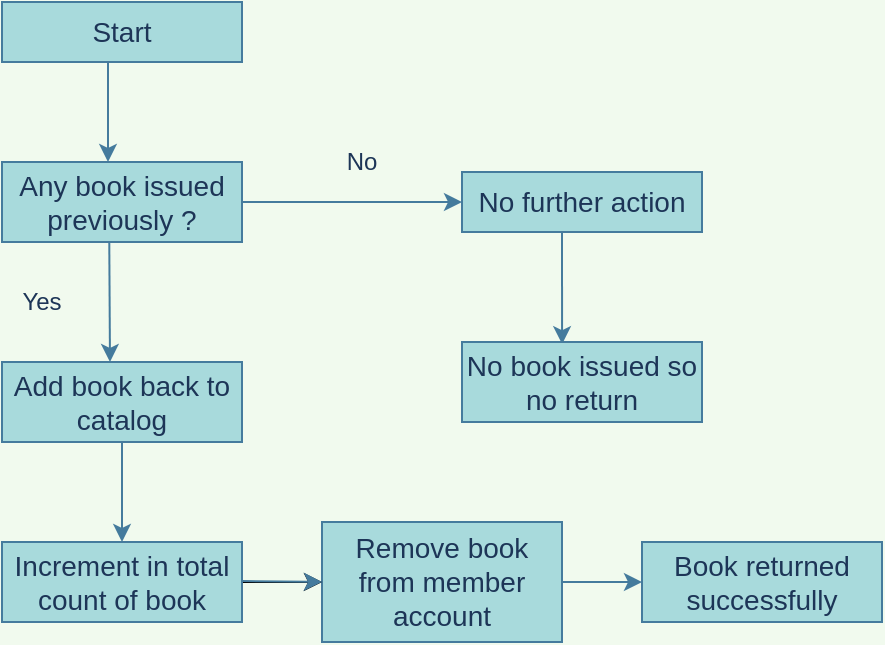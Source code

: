 <mxfile version="13.4.5" type="device"><diagram id="i7D23GyaXJGph7a0Abf3" name="Page-1"><mxGraphModel dx="1024" dy="592" grid="1" gridSize="10" guides="1" tooltips="1" connect="1" arrows="1" fold="1" page="1" pageScale="1" pageWidth="850" pageHeight="1100" background="#F1FAEE" math="0" shadow="0"><root><mxCell id="0"/><mxCell id="1" parent="0"/><mxCell id="2DWBGKN5FlbtaSZYdWG2-1" value="&lt;font style=&quot;font-size: 14px&quot;&gt;Start&lt;/font&gt;" style="rounded=0;whiteSpace=wrap;html=1;fillColor=#A8DADC;strokeColor=#457B9D;fontColor=#1D3557;" parent="1" vertex="1"><mxGeometry x="130" y="60" width="120" height="30" as="geometry"/></mxCell><mxCell id="2DWBGKN5FlbtaSZYdWG2-5" value="" style="endArrow=classic;html=1;strokeColor=#457B9D;fontColor=#1D3557;labelBackgroundColor=#F1FAEE;" parent="1" edge="1"><mxGeometry width="50" height="50" relative="1" as="geometry"><mxPoint x="183" y="90" as="sourcePoint"/><mxPoint x="183" y="140" as="targetPoint"/></mxGeometry></mxCell><mxCell id="2DWBGKN5FlbtaSZYdWG2-6" value="&lt;font style=&quot;font-size: 14px&quot;&gt;Any book issued previously ?&lt;/font&gt;" style="rounded=0;whiteSpace=wrap;html=1;fillColor=#A8DADC;strokeColor=#457B9D;fontColor=#1D3557;" parent="1" vertex="1"><mxGeometry x="130" y="140" width="120" height="40" as="geometry"/></mxCell><mxCell id="2DWBGKN5FlbtaSZYdWG2-7" value="" style="endArrow=classic;html=1;exitX=1;exitY=0.5;exitDx=0;exitDy=0;strokeColor=#457B9D;fontColor=#1D3557;labelBackgroundColor=#F1FAEE;" parent="1" source="2DWBGKN5FlbtaSZYdWG2-6" edge="1"><mxGeometry width="50" height="50" relative="1" as="geometry"><mxPoint x="380" y="180" as="sourcePoint"/><mxPoint x="360" y="160" as="targetPoint"/></mxGeometry></mxCell><mxCell id="2DWBGKN5FlbtaSZYdWG2-8" value="No" style="text;html=1;strokeColor=none;fillColor=none;align=center;verticalAlign=middle;whiteSpace=wrap;rounded=0;fontColor=#1D3557;" parent="1" vertex="1"><mxGeometry x="290" y="130" width="40" height="20" as="geometry"/></mxCell><mxCell id="2DWBGKN5FlbtaSZYdWG2-9" value="&lt;span style=&quot;font-size: 14px&quot;&gt;No further action&lt;/span&gt;" style="rounded=0;whiteSpace=wrap;html=1;fillColor=#A8DADC;strokeColor=#457B9D;fontColor=#1D3557;" parent="1" vertex="1"><mxGeometry x="360" y="145" width="120" height="30" as="geometry"/></mxCell><mxCell id="2DWBGKN5FlbtaSZYdWG2-10" value="" style="endArrow=classic;html=1;entryX=0.417;entryY=0.027;entryDx=0;entryDy=0;entryPerimeter=0;strokeColor=#457B9D;fontColor=#1D3557;labelBackgroundColor=#F1FAEE;" parent="1" target="2DWBGKN5FlbtaSZYdWG2-14" edge="1"><mxGeometry width="50" height="50" relative="1" as="geometry"><mxPoint x="410" y="175" as="sourcePoint"/><mxPoint x="420" y="228" as="targetPoint"/></mxGeometry></mxCell><mxCell id="2DWBGKN5FlbtaSZYdWG2-14" value="&lt;span style=&quot;font-size: 14px&quot;&gt;No book issued so no return&lt;br&gt;&lt;/span&gt;" style="rounded=0;whiteSpace=wrap;html=1;fillColor=#A8DADC;strokeColor=#457B9D;fontColor=#1D3557;" parent="1" vertex="1"><mxGeometry x="360" y="230" width="120" height="40" as="geometry"/></mxCell><mxCell id="2DWBGKN5FlbtaSZYdWG2-15" value="&lt;span style=&quot;font-size: 14px&quot;&gt;Remove book from member account&lt;/span&gt;" style="rounded=0;whiteSpace=wrap;html=1;fillColor=#A8DADC;strokeColor=#457B9D;fontColor=#1D3557;" parent="1" vertex="1"><mxGeometry x="290" y="320" width="120" height="60" as="geometry"/></mxCell><mxCell id="87KLFxDylEP2_hxvdCjm-3" value="" style="edgeStyle=orthogonalEdgeStyle;rounded=0;orthogonalLoop=1;jettySize=auto;html=1;" parent="1" source="2DWBGKN5FlbtaSZYdWG2-16" target="2DWBGKN5FlbtaSZYdWG2-15" edge="1"><mxGeometry relative="1" as="geometry"/></mxCell><mxCell id="2DWBGKN5FlbtaSZYdWG2-16" value="&lt;span style=&quot;font-size: 14px&quot;&gt;Increment in total count of book&lt;/span&gt;" style="rounded=0;whiteSpace=wrap;html=1;fillColor=#A8DADC;strokeColor=#457B9D;fontColor=#1D3557;" parent="1" vertex="1"><mxGeometry x="130" y="330" width="120" height="40" as="geometry"/></mxCell><mxCell id="2DWBGKN5FlbtaSZYdWG2-17" value="&lt;span style=&quot;font-size: 14px&quot;&gt;Add book back to catalog&lt;/span&gt;" style="rounded=0;whiteSpace=wrap;html=1;fillColor=#A8DADC;strokeColor=#457B9D;fontColor=#1D3557;" parent="1" vertex="1"><mxGeometry x="130" y="240" width="120" height="40" as="geometry"/></mxCell><mxCell id="2DWBGKN5FlbtaSZYdWG2-20" value="" style="endArrow=classic;html=1;exitX=0.447;exitY=1.01;exitDx=0;exitDy=0;exitPerimeter=0;strokeColor=#457B9D;fontColor=#1D3557;labelBackgroundColor=#F1FAEE;" parent="1" source="2DWBGKN5FlbtaSZYdWG2-6" edge="1"><mxGeometry width="50" height="50" relative="1" as="geometry"><mxPoint x="180" y="200" as="sourcePoint"/><mxPoint x="184" y="240" as="targetPoint"/></mxGeometry></mxCell><mxCell id="2DWBGKN5FlbtaSZYdWG2-21" value="Yes" style="text;html=1;strokeColor=none;fillColor=none;align=center;verticalAlign=middle;whiteSpace=wrap;rounded=0;fontColor=#1D3557;" parent="1" vertex="1"><mxGeometry x="130" y="200" width="40" height="20" as="geometry"/></mxCell><mxCell id="2DWBGKN5FlbtaSZYdWG2-25" value="" style="endArrow=classic;html=1;exitX=0.5;exitY=1;exitDx=0;exitDy=0;entryX=0.5;entryY=0;entryDx=0;entryDy=0;entryPerimeter=0;strokeColor=#457B9D;fontColor=#1D3557;labelBackgroundColor=#F1FAEE;" parent="1" target="2DWBGKN5FlbtaSZYdWG2-16" edge="1"><mxGeometry width="50" height="50" relative="1" as="geometry"><mxPoint x="190" y="280" as="sourcePoint"/><mxPoint x="190" y="325" as="targetPoint"/></mxGeometry></mxCell><mxCell id="2DWBGKN5FlbtaSZYdWG2-26" value="" style="endArrow=classic;html=1;exitX=1;exitY=0.5;exitDx=0;exitDy=0;entryX=0;entryY=0.5;entryDx=0;entryDy=0;strokeColor=#457B9D;fontColor=#1D3557;labelBackgroundColor=#F1FAEE;" parent="1" target="2DWBGKN5FlbtaSZYdWG2-15" edge="1"><mxGeometry width="50" height="50" relative="1" as="geometry"><mxPoint x="250" y="349.5" as="sourcePoint"/><mxPoint x="360" y="349.5" as="targetPoint"/></mxGeometry></mxCell><mxCell id="2DWBGKN5FlbtaSZYdWG2-27" value="" style="endArrow=classic;html=1;exitX=1;exitY=0.5;exitDx=0;exitDy=0;strokeColor=#457B9D;fontColor=#1D3557;labelBackgroundColor=#F1FAEE;" parent="1" source="2DWBGKN5FlbtaSZYdWG2-15" edge="1"><mxGeometry width="50" height="50" relative="1" as="geometry"><mxPoint x="460" y="320" as="sourcePoint"/><mxPoint x="450" y="350" as="targetPoint"/></mxGeometry></mxCell><mxCell id="2DWBGKN5FlbtaSZYdWG2-28" value="&lt;span style=&quot;font-size: 14px&quot;&gt;Book returned successfully&lt;br&gt;&lt;/span&gt;" style="rounded=0;whiteSpace=wrap;html=1;fillColor=#A8DADC;strokeColor=#457B9D;fontColor=#1D3557;" parent="1" vertex="1"><mxGeometry x="450" y="330" width="120" height="40" as="geometry"/></mxCell><mxCell id="2" value="" style="shape=parallelogram;perimeter=parallelogramPerimeter;whiteSpace=wrap;html=1;rounded=0;strokeColor=none;fillColor=none;" parent="1" vertex="1"><mxGeometry x="310" y="175" width="120" height="60" as="geometry"/></mxCell></root></mxGraphModel></diagram></mxfile>